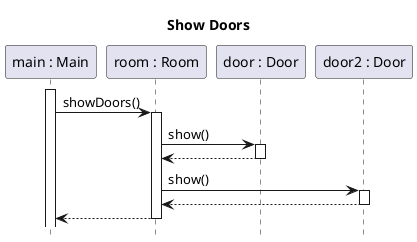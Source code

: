 @startuml room-show-doors

title Show Doors
hide footbox
autoactivate on
participant "main : Main" as main
participant "room : Room" as room
participant "door : Door" as door
participant "door2 : Door" as door2

main++
main -> room : showDoors()
    room -> door : show()
    return
    room -> door2 : show()
    return
return

@enduml